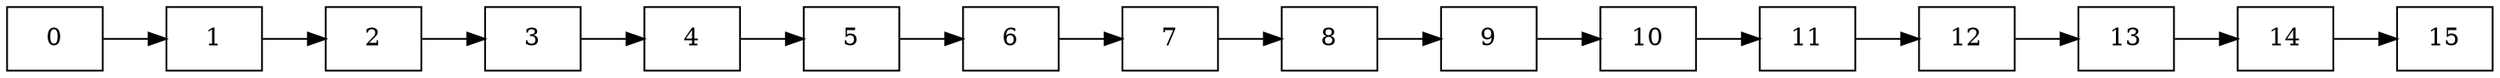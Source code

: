 digraph G{
rankdir=LR
node[shape=box];
" 0 " ->" 1 " ->" 2 " ->" 3 " ->" 4 " ->" 5 " ->" 6 " ->" 7 " ->" 8 " ->" 9 " ->" 10 " ->" 11 " ->" 12 " ->" 13 " ->" 14 " ->" 15 ";



}


